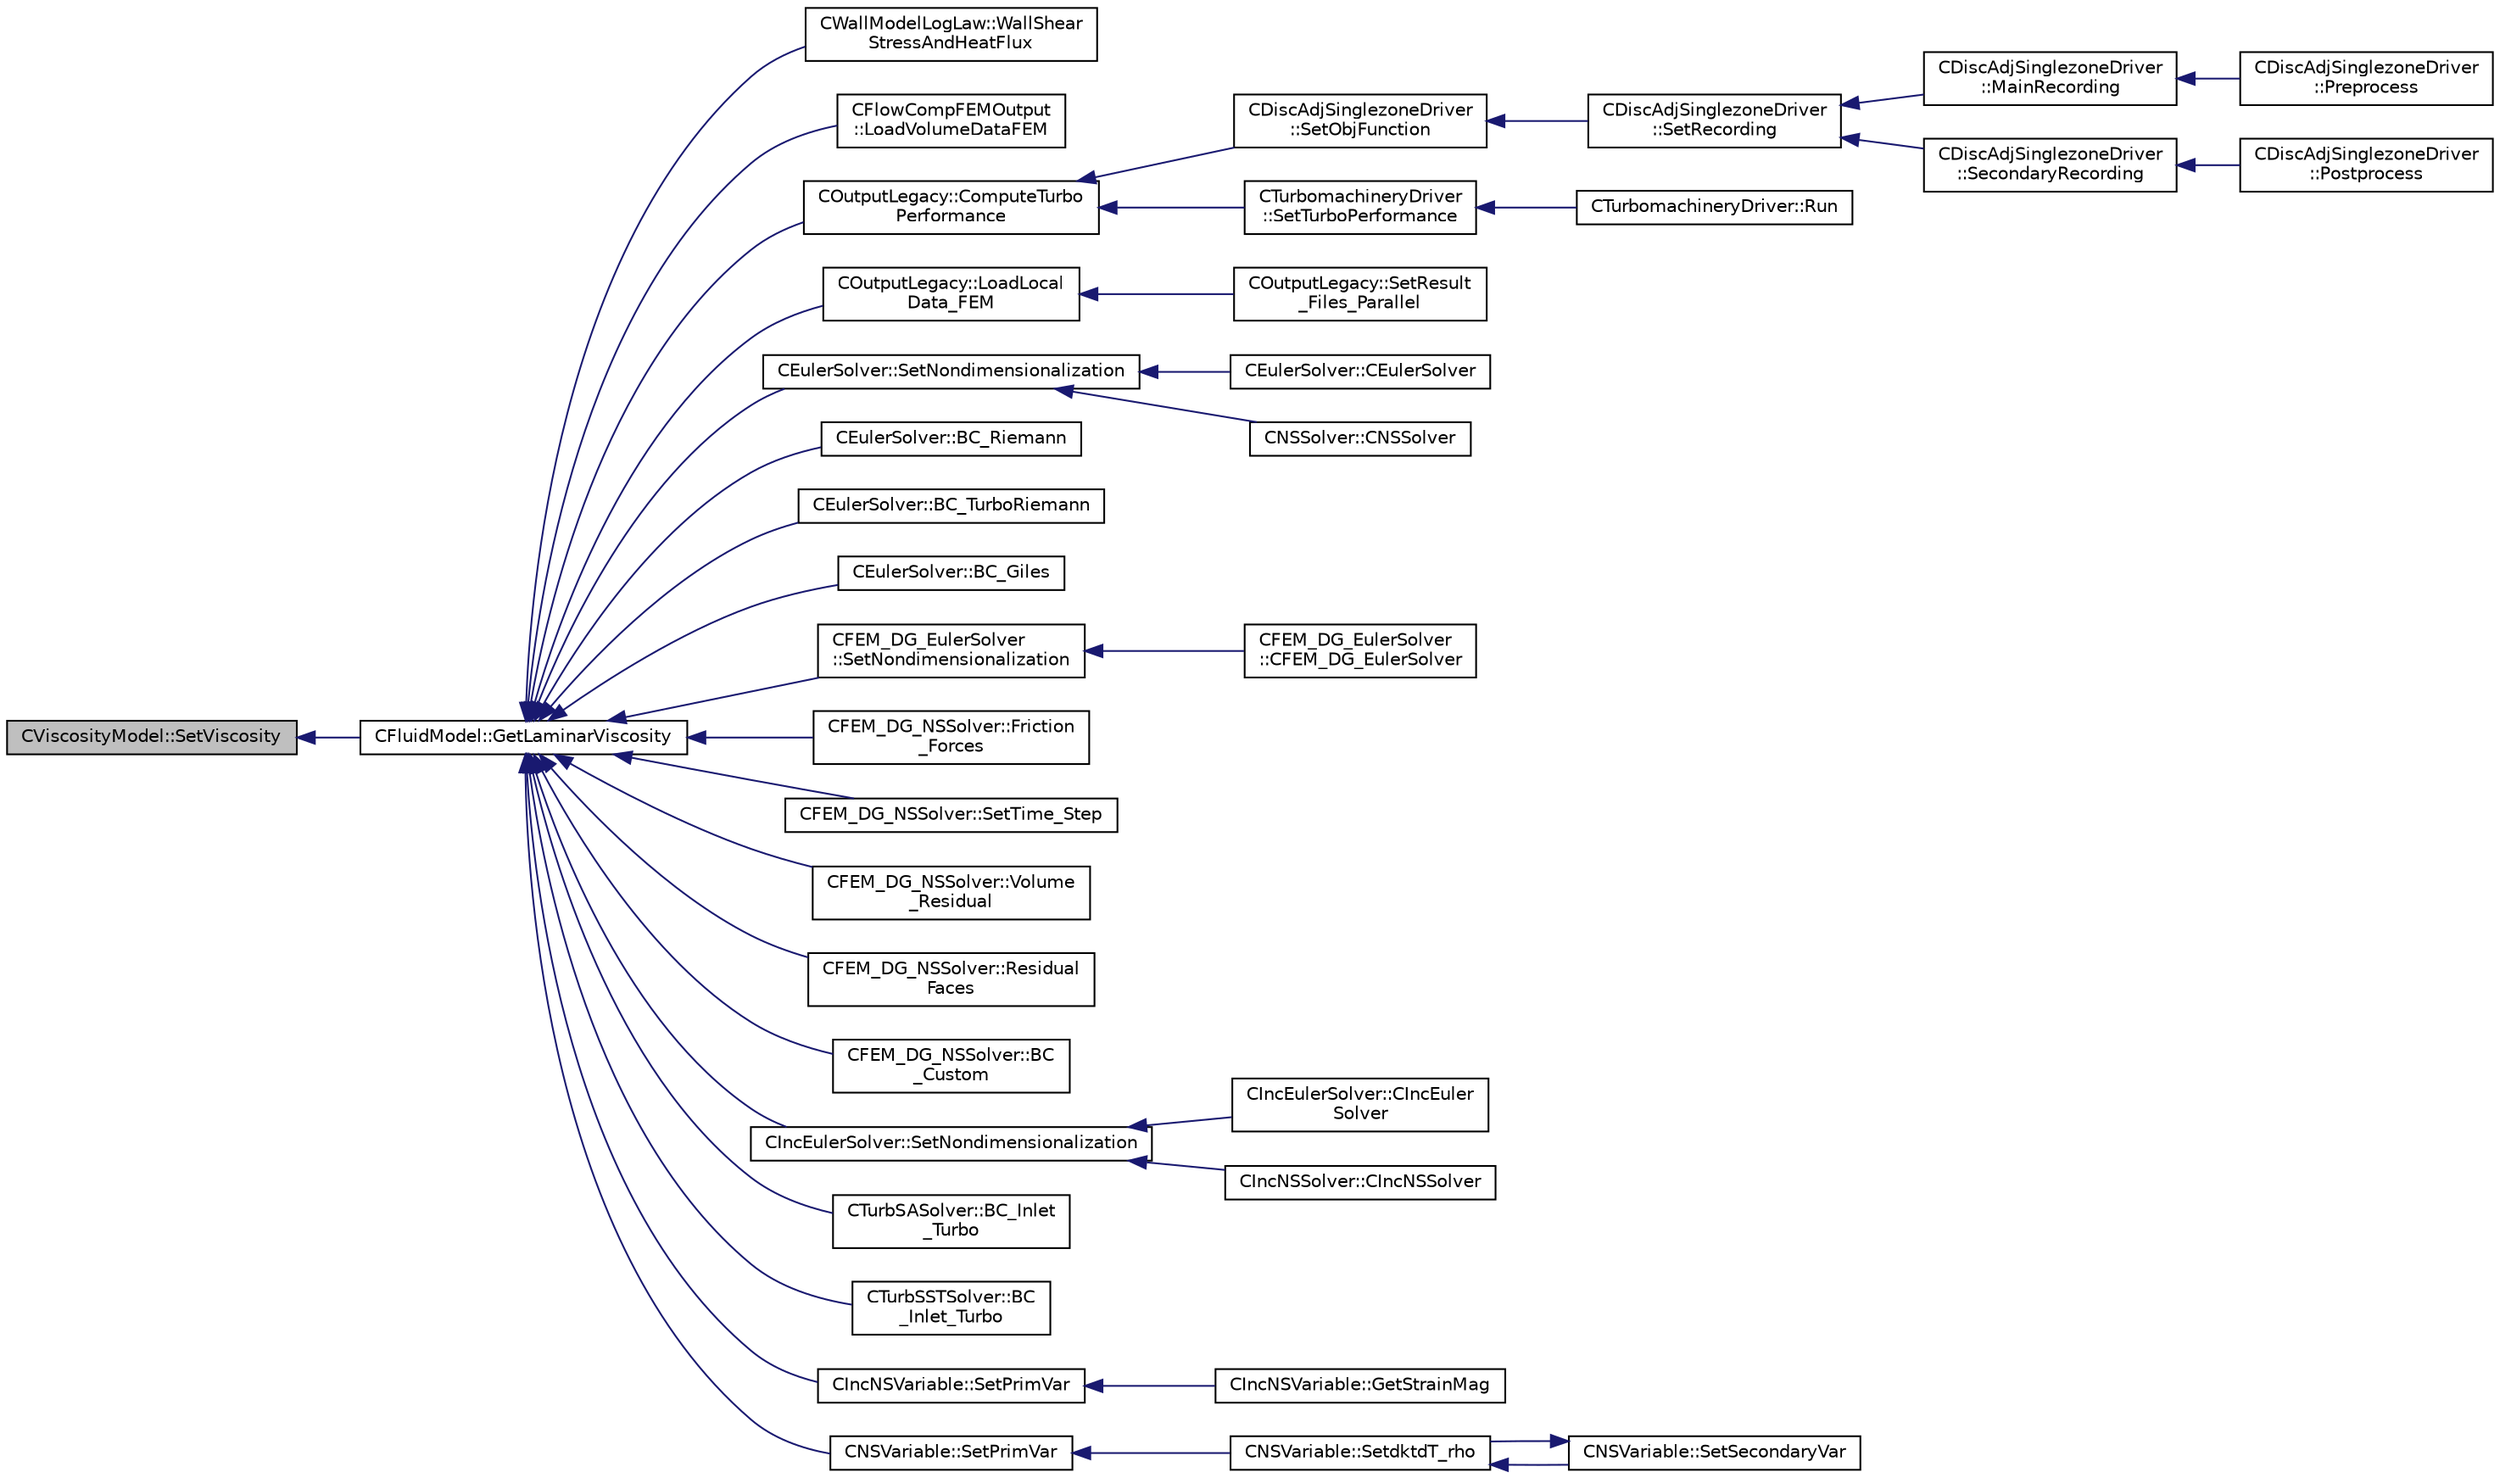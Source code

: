 digraph "CViscosityModel::SetViscosity"
{
  edge [fontname="Helvetica",fontsize="10",labelfontname="Helvetica",labelfontsize="10"];
  node [fontname="Helvetica",fontsize="10",shape=record];
  rankdir="LR";
  Node163 [label="CViscosityModel::SetViscosity",height=0.2,width=0.4,color="black", fillcolor="grey75", style="filled", fontcolor="black"];
  Node163 -> Node164 [dir="back",color="midnightblue",fontsize="10",style="solid",fontname="Helvetica"];
  Node164 [label="CFluidModel::GetLaminarViscosity",height=0.2,width=0.4,color="black", fillcolor="white", style="filled",URL="$class_c_fluid_model.html#aacc86b5eb9d89d858870caf49c63eed8",tooltip="Get fluid dynamic viscosity. "];
  Node164 -> Node165 [dir="back",color="midnightblue",fontsize="10",style="solid",fontname="Helvetica"];
  Node165 [label="CWallModelLogLaw::WallShear\lStressAndHeatFlux",height=0.2,width=0.4,color="black", fillcolor="white", style="filled",URL="$class_c_wall_model_log_law.html#a64e925c7f877a70fec7057cb92582853",tooltip="Function, which computes the wall shear stress and heat flux from the data at the exchange location..."];
  Node164 -> Node166 [dir="back",color="midnightblue",fontsize="10",style="solid",fontname="Helvetica"];
  Node166 [label="CFlowCompFEMOutput\l::LoadVolumeDataFEM",height=0.2,width=0.4,color="black", fillcolor="white", style="filled",URL="$class_c_flow_comp_f_e_m_output.html#ab3512aede5c10673392abc7e7a56d149",tooltip="Set the values of the volume output fields for a point. "];
  Node164 -> Node167 [dir="back",color="midnightblue",fontsize="10",style="solid",fontname="Helvetica"];
  Node167 [label="COutputLegacy::ComputeTurbo\lPerformance",height=0.2,width=0.4,color="black", fillcolor="white", style="filled",URL="$class_c_output_legacy.html#a870a4170d6099c1f7c589596e20d2079",tooltip="Compute . "];
  Node167 -> Node168 [dir="back",color="midnightblue",fontsize="10",style="solid",fontname="Helvetica"];
  Node168 [label="CDiscAdjSinglezoneDriver\l::SetObjFunction",height=0.2,width=0.4,color="black", fillcolor="white", style="filled",URL="$class_c_disc_adj_singlezone_driver.html#aea0513ac808106c6a92be610b3b17a6a",tooltip="Set the objective function. "];
  Node168 -> Node169 [dir="back",color="midnightblue",fontsize="10",style="solid",fontname="Helvetica"];
  Node169 [label="CDiscAdjSinglezoneDriver\l::SetRecording",height=0.2,width=0.4,color="black", fillcolor="white", style="filled",URL="$class_c_disc_adj_singlezone_driver.html#a7e519f0f189a3a102b0630edaaa9d233",tooltip="Record one iteration of a flow iteration in within multiple zones. "];
  Node169 -> Node170 [dir="back",color="midnightblue",fontsize="10",style="solid",fontname="Helvetica"];
  Node170 [label="CDiscAdjSinglezoneDriver\l::MainRecording",height=0.2,width=0.4,color="black", fillcolor="white", style="filled",URL="$class_c_disc_adj_singlezone_driver.html#af4087bc4859a336b67555336d8f28aaf",tooltip="Record the main computational path. "];
  Node170 -> Node171 [dir="back",color="midnightblue",fontsize="10",style="solid",fontname="Helvetica"];
  Node171 [label="CDiscAdjSinglezoneDriver\l::Preprocess",height=0.2,width=0.4,color="black", fillcolor="white", style="filled",URL="$class_c_disc_adj_singlezone_driver.html#a2d0785572312526d0bd695a14dd405f2",tooltip="Preprocess the single-zone iteration. "];
  Node169 -> Node172 [dir="back",color="midnightblue",fontsize="10",style="solid",fontname="Helvetica"];
  Node172 [label="CDiscAdjSinglezoneDriver\l::SecondaryRecording",height=0.2,width=0.4,color="black", fillcolor="white", style="filled",URL="$class_c_disc_adj_singlezone_driver.html#ad328a74dd89ed2e335b22c4bf2b53cb0",tooltip="Record the secondary computational path. "];
  Node172 -> Node173 [dir="back",color="midnightblue",fontsize="10",style="solid",fontname="Helvetica"];
  Node173 [label="CDiscAdjSinglezoneDriver\l::Postprocess",height=0.2,width=0.4,color="black", fillcolor="white", style="filled",URL="$class_c_disc_adj_singlezone_driver.html#af0ac923c07d86674b252c28df9a115da",tooltip="Postprocess the adjoint iteration for ZONE_0. "];
  Node167 -> Node174 [dir="back",color="midnightblue",fontsize="10",style="solid",fontname="Helvetica"];
  Node174 [label="CTurbomachineryDriver\l::SetTurboPerformance",height=0.2,width=0.4,color="black", fillcolor="white", style="filled",URL="$class_c_turbomachinery_driver.html#a5f79f6d56a18a557d1afce41629ec743",tooltip="Set Mixing Plane interface within multiple zones. "];
  Node174 -> Node175 [dir="back",color="midnightblue",fontsize="10",style="solid",fontname="Helvetica"];
  Node175 [label="CTurbomachineryDriver::Run",height=0.2,width=0.4,color="black", fillcolor="white", style="filled",URL="$class_c_turbomachinery_driver.html#a4c5a1aaddfe1130684fbcdcacd7eb83f",tooltip="Run a single iteration of the physics within multiple zones. "];
  Node164 -> Node176 [dir="back",color="midnightblue",fontsize="10",style="solid",fontname="Helvetica"];
  Node176 [label="COutputLegacy::LoadLocal\lData_FEM",height=0.2,width=0.4,color="black", fillcolor="white", style="filled",URL="$class_c_output_legacy.html#ad8c05f16577b95ae1bb4bbdd38643ea0",tooltip="Load the desired solution data into a structure used for parallel reordering and output file writing ..."];
  Node176 -> Node177 [dir="back",color="midnightblue",fontsize="10",style="solid",fontname="Helvetica"];
  Node177 [label="COutputLegacy::SetResult\l_Files_Parallel",height=0.2,width=0.4,color="black", fillcolor="white", style="filled",URL="$class_c_output_legacy.html#a9e7832982d8237df4df455b027fd203b",tooltip="Writes and organizes the all the output files, except the history one, for parallel computations..."];
  Node164 -> Node178 [dir="back",color="midnightblue",fontsize="10",style="solid",fontname="Helvetica"];
  Node178 [label="CEulerSolver::SetNondimensionalization",height=0.2,width=0.4,color="black", fillcolor="white", style="filled",URL="$class_c_euler_solver.html#a1c633d6e77fefb2e76308e2ba0af0c2c",tooltip="Set the solver nondimensionalization. "];
  Node178 -> Node179 [dir="back",color="midnightblue",fontsize="10",style="solid",fontname="Helvetica"];
  Node179 [label="CEulerSolver::CEulerSolver",height=0.2,width=0.4,color="black", fillcolor="white", style="filled",URL="$class_c_euler_solver.html#ae1e74218b4e943111b100d7ddcbd4db9"];
  Node178 -> Node180 [dir="back",color="midnightblue",fontsize="10",style="solid",fontname="Helvetica"];
  Node180 [label="CNSSolver::CNSSolver",height=0.2,width=0.4,color="black", fillcolor="white", style="filled",URL="$class_c_n_s_solver.html#a2a8ad49c42b4546696e631cf44b7788b"];
  Node164 -> Node181 [dir="back",color="midnightblue",fontsize="10",style="solid",fontname="Helvetica"];
  Node181 [label="CEulerSolver::BC_Riemann",height=0.2,width=0.4,color="black", fillcolor="white", style="filled",URL="$class_c_euler_solver.html#a22c21d18fa626d489db9a387234bd9d0",tooltip="Impose the boundary condition using characteristic recostruction. "];
  Node164 -> Node182 [dir="back",color="midnightblue",fontsize="10",style="solid",fontname="Helvetica"];
  Node182 [label="CEulerSolver::BC_TurboRiemann",height=0.2,width=0.4,color="black", fillcolor="white", style="filled",URL="$class_c_euler_solver.html#a0066305803a18511fb89b8951f4e4866",tooltip="Impose the boundary condition using characteristic recostruction. "];
  Node164 -> Node183 [dir="back",color="midnightblue",fontsize="10",style="solid",fontname="Helvetica"];
  Node183 [label="CEulerSolver::BC_Giles",height=0.2,width=0.4,color="black", fillcolor="white", style="filled",URL="$class_c_euler_solver.html#aa4c3988e3ce0c18460b5c069650c57b0",tooltip="Impose the boundary condition using characteristic recostruction. "];
  Node164 -> Node184 [dir="back",color="midnightblue",fontsize="10",style="solid",fontname="Helvetica"];
  Node184 [label="CFEM_DG_EulerSolver\l::SetNondimensionalization",height=0.2,width=0.4,color="black", fillcolor="white", style="filled",URL="$class_c_f_e_m___d_g___euler_solver.html#a31316dc2fe564329d9bb372961b10a3a",tooltip="Set the fluid solver nondimensionalization. "];
  Node184 -> Node185 [dir="back",color="midnightblue",fontsize="10",style="solid",fontname="Helvetica"];
  Node185 [label="CFEM_DG_EulerSolver\l::CFEM_DG_EulerSolver",height=0.2,width=0.4,color="black", fillcolor="white", style="filled",URL="$class_c_f_e_m___d_g___euler_solver.html#a70d30ef9e7cd7620d54ec73f4b1ed28c"];
  Node164 -> Node186 [dir="back",color="midnightblue",fontsize="10",style="solid",fontname="Helvetica"];
  Node186 [label="CFEM_DG_NSSolver::Friction\l_Forces",height=0.2,width=0.4,color="black", fillcolor="white", style="filled",URL="$class_c_f_e_m___d_g___n_s_solver.html#a15cec95ab40ebb36ee69bc5f58840cf3",tooltip="Compute the viscous forces and all the addimensional coefficients. "];
  Node164 -> Node187 [dir="back",color="midnightblue",fontsize="10",style="solid",fontname="Helvetica"];
  Node187 [label="CFEM_DG_NSSolver::SetTime_Step",height=0.2,width=0.4,color="black", fillcolor="white", style="filled",URL="$class_c_f_e_m___d_g___n_s_solver.html#a993de2bb61a532e9d1508bae98dd3a12",tooltip="Function to compute the time step for solving the Navier-Stokes equations. "];
  Node164 -> Node188 [dir="back",color="midnightblue",fontsize="10",style="solid",fontname="Helvetica"];
  Node188 [label="CFEM_DG_NSSolver::Volume\l_Residual",height=0.2,width=0.4,color="black", fillcolor="white", style="filled",URL="$class_c_f_e_m___d_g___n_s_solver.html#ac62df058348ffee37a945bcc3a66745b",tooltip="Compute the volume contributions to the spatial residual. "];
  Node164 -> Node189 [dir="back",color="midnightblue",fontsize="10",style="solid",fontname="Helvetica"];
  Node189 [label="CFEM_DG_NSSolver::Residual\lFaces",height=0.2,width=0.4,color="black", fillcolor="white", style="filled",URL="$class_c_f_e_m___d_g___n_s_solver.html#a5afc06c0edede6e3917a6b24158930ba",tooltip="Compute the spatial residual for the given range of faces. "];
  Node164 -> Node190 [dir="back",color="midnightblue",fontsize="10",style="solid",fontname="Helvetica"];
  Node190 [label="CFEM_DG_NSSolver::BC\l_Custom",height=0.2,width=0.4,color="black", fillcolor="white", style="filled",URL="$class_c_f_e_m___d_g___n_s_solver.html#a8e27fad06f1bde21670f2e2990d3027e",tooltip="Impose the user customized boundary condition. "];
  Node164 -> Node191 [dir="back",color="midnightblue",fontsize="10",style="solid",fontname="Helvetica"];
  Node191 [label="CIncEulerSolver::SetNondimensionalization",height=0.2,width=0.4,color="black", fillcolor="white", style="filled",URL="$class_c_inc_euler_solver.html#a2cffaa24417cb3803d36d38b3874d6d0",tooltip="Set the solver nondimensionalization. "];
  Node191 -> Node192 [dir="back",color="midnightblue",fontsize="10",style="solid",fontname="Helvetica"];
  Node192 [label="CIncEulerSolver::CIncEuler\lSolver",height=0.2,width=0.4,color="black", fillcolor="white", style="filled",URL="$class_c_inc_euler_solver.html#a91f644b8f9a00215bac5bcd31dfc06d8"];
  Node191 -> Node193 [dir="back",color="midnightblue",fontsize="10",style="solid",fontname="Helvetica"];
  Node193 [label="CIncNSSolver::CIncNSSolver",height=0.2,width=0.4,color="black", fillcolor="white", style="filled",URL="$class_c_inc_n_s_solver.html#a82152ac7e91fb1c5c073d98a1f08e2aa"];
  Node164 -> Node194 [dir="back",color="midnightblue",fontsize="10",style="solid",fontname="Helvetica"];
  Node194 [label="CTurbSASolver::BC_Inlet\l_Turbo",height=0.2,width=0.4,color="black", fillcolor="white", style="filled",URL="$class_c_turb_s_a_solver.html#a2e05ecc017b2b3716bfc6728e4a734e8",tooltip="Impose the inlet boundary condition. "];
  Node164 -> Node195 [dir="back",color="midnightblue",fontsize="10",style="solid",fontname="Helvetica"];
  Node195 [label="CTurbSSTSolver::BC\l_Inlet_Turbo",height=0.2,width=0.4,color="black", fillcolor="white", style="filled",URL="$class_c_turb_s_s_t_solver.html#a8957c42841a00d3880fb5886e2f4de3c",tooltip="Impose the inlet boundary condition. "];
  Node164 -> Node196 [dir="back",color="midnightblue",fontsize="10",style="solid",fontname="Helvetica"];
  Node196 [label="CIncNSVariable::SetPrimVar",height=0.2,width=0.4,color="black", fillcolor="white", style="filled",URL="$class_c_inc_n_s_variable.html#ae1b2f543bae5e6067ad855deef0233ef",tooltip="Set all the primitive variables for incompressible flows. "];
  Node196 -> Node197 [dir="back",color="midnightblue",fontsize="10",style="solid",fontname="Helvetica"];
  Node197 [label="CIncNSVariable::GetStrainMag",height=0.2,width=0.4,color="black", fillcolor="white", style="filled",URL="$class_c_inc_n_s_variable.html#a7d5ba854a99c0432be51115078bfa036",tooltip="Get the value of the magnitude of rate of strain. "];
  Node164 -> Node198 [dir="back",color="midnightblue",fontsize="10",style="solid",fontname="Helvetica"];
  Node198 [label="CNSVariable::SetPrimVar",height=0.2,width=0.4,color="black", fillcolor="white", style="filled",URL="$class_c_n_s_variable.html#a0db8c1ede5090174259a69548d20c9fe",tooltip="Set all the primitive variables for compressible flows. "];
  Node198 -> Node199 [dir="back",color="midnightblue",fontsize="10",style="solid",fontname="Helvetica"];
  Node199 [label="CNSVariable::SetdktdT_rho",height=0.2,width=0.4,color="black", fillcolor="white", style="filled",URL="$class_c_n_s_variable.html#a3d749ea73bdc0f7dd45aa2ed713e768b",tooltip="Set the derivative of thermal conductivity with respect to temperature (at constant density)..."];
  Node199 -> Node200 [dir="back",color="midnightblue",fontsize="10",style="solid",fontname="Helvetica"];
  Node200 [label="CNSVariable::SetSecondaryVar",height=0.2,width=0.4,color="black", fillcolor="white", style="filled",URL="$class_c_n_s_variable.html#a574bbbfda4f2191f836d2e3e7e1c8b3e",tooltip="Set all the secondary variables (partial derivatives) for compressible flows. "];
  Node200 -> Node199 [dir="back",color="midnightblue",fontsize="10",style="solid",fontname="Helvetica"];
}
